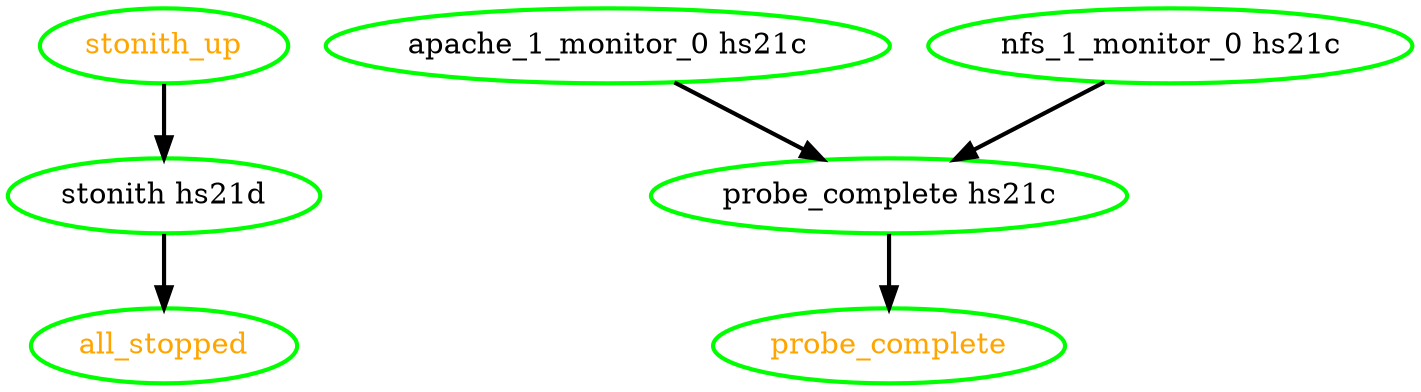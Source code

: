 digraph "g" {
"all_stopped" [ style=bold color="green" fontcolor="orange"  ]
"apache_1_monitor_0 hs21c" -> "probe_complete hs21c" [ style = bold]
"apache_1_monitor_0 hs21c" [ style=bold color="green" fontcolor="black"  ]
"nfs_1_monitor_0 hs21c" -> "probe_complete hs21c" [ style = bold]
"nfs_1_monitor_0 hs21c" [ style=bold color="green" fontcolor="black"  ]
"probe_complete hs21c" -> "probe_complete" [ style = bold]
"probe_complete hs21c" [ style=bold color="green" fontcolor="black"  ]
"probe_complete" [ style=bold color="green" fontcolor="orange"  ]
"stonith hs21d" -> "all_stopped" [ style = bold]
"stonith hs21d" [ style=bold color="green" fontcolor="black"  ]
"stonith_up" -> "stonith hs21d" [ style = bold]
"stonith_up" [ style=bold color="green" fontcolor="orange"  ]
}

